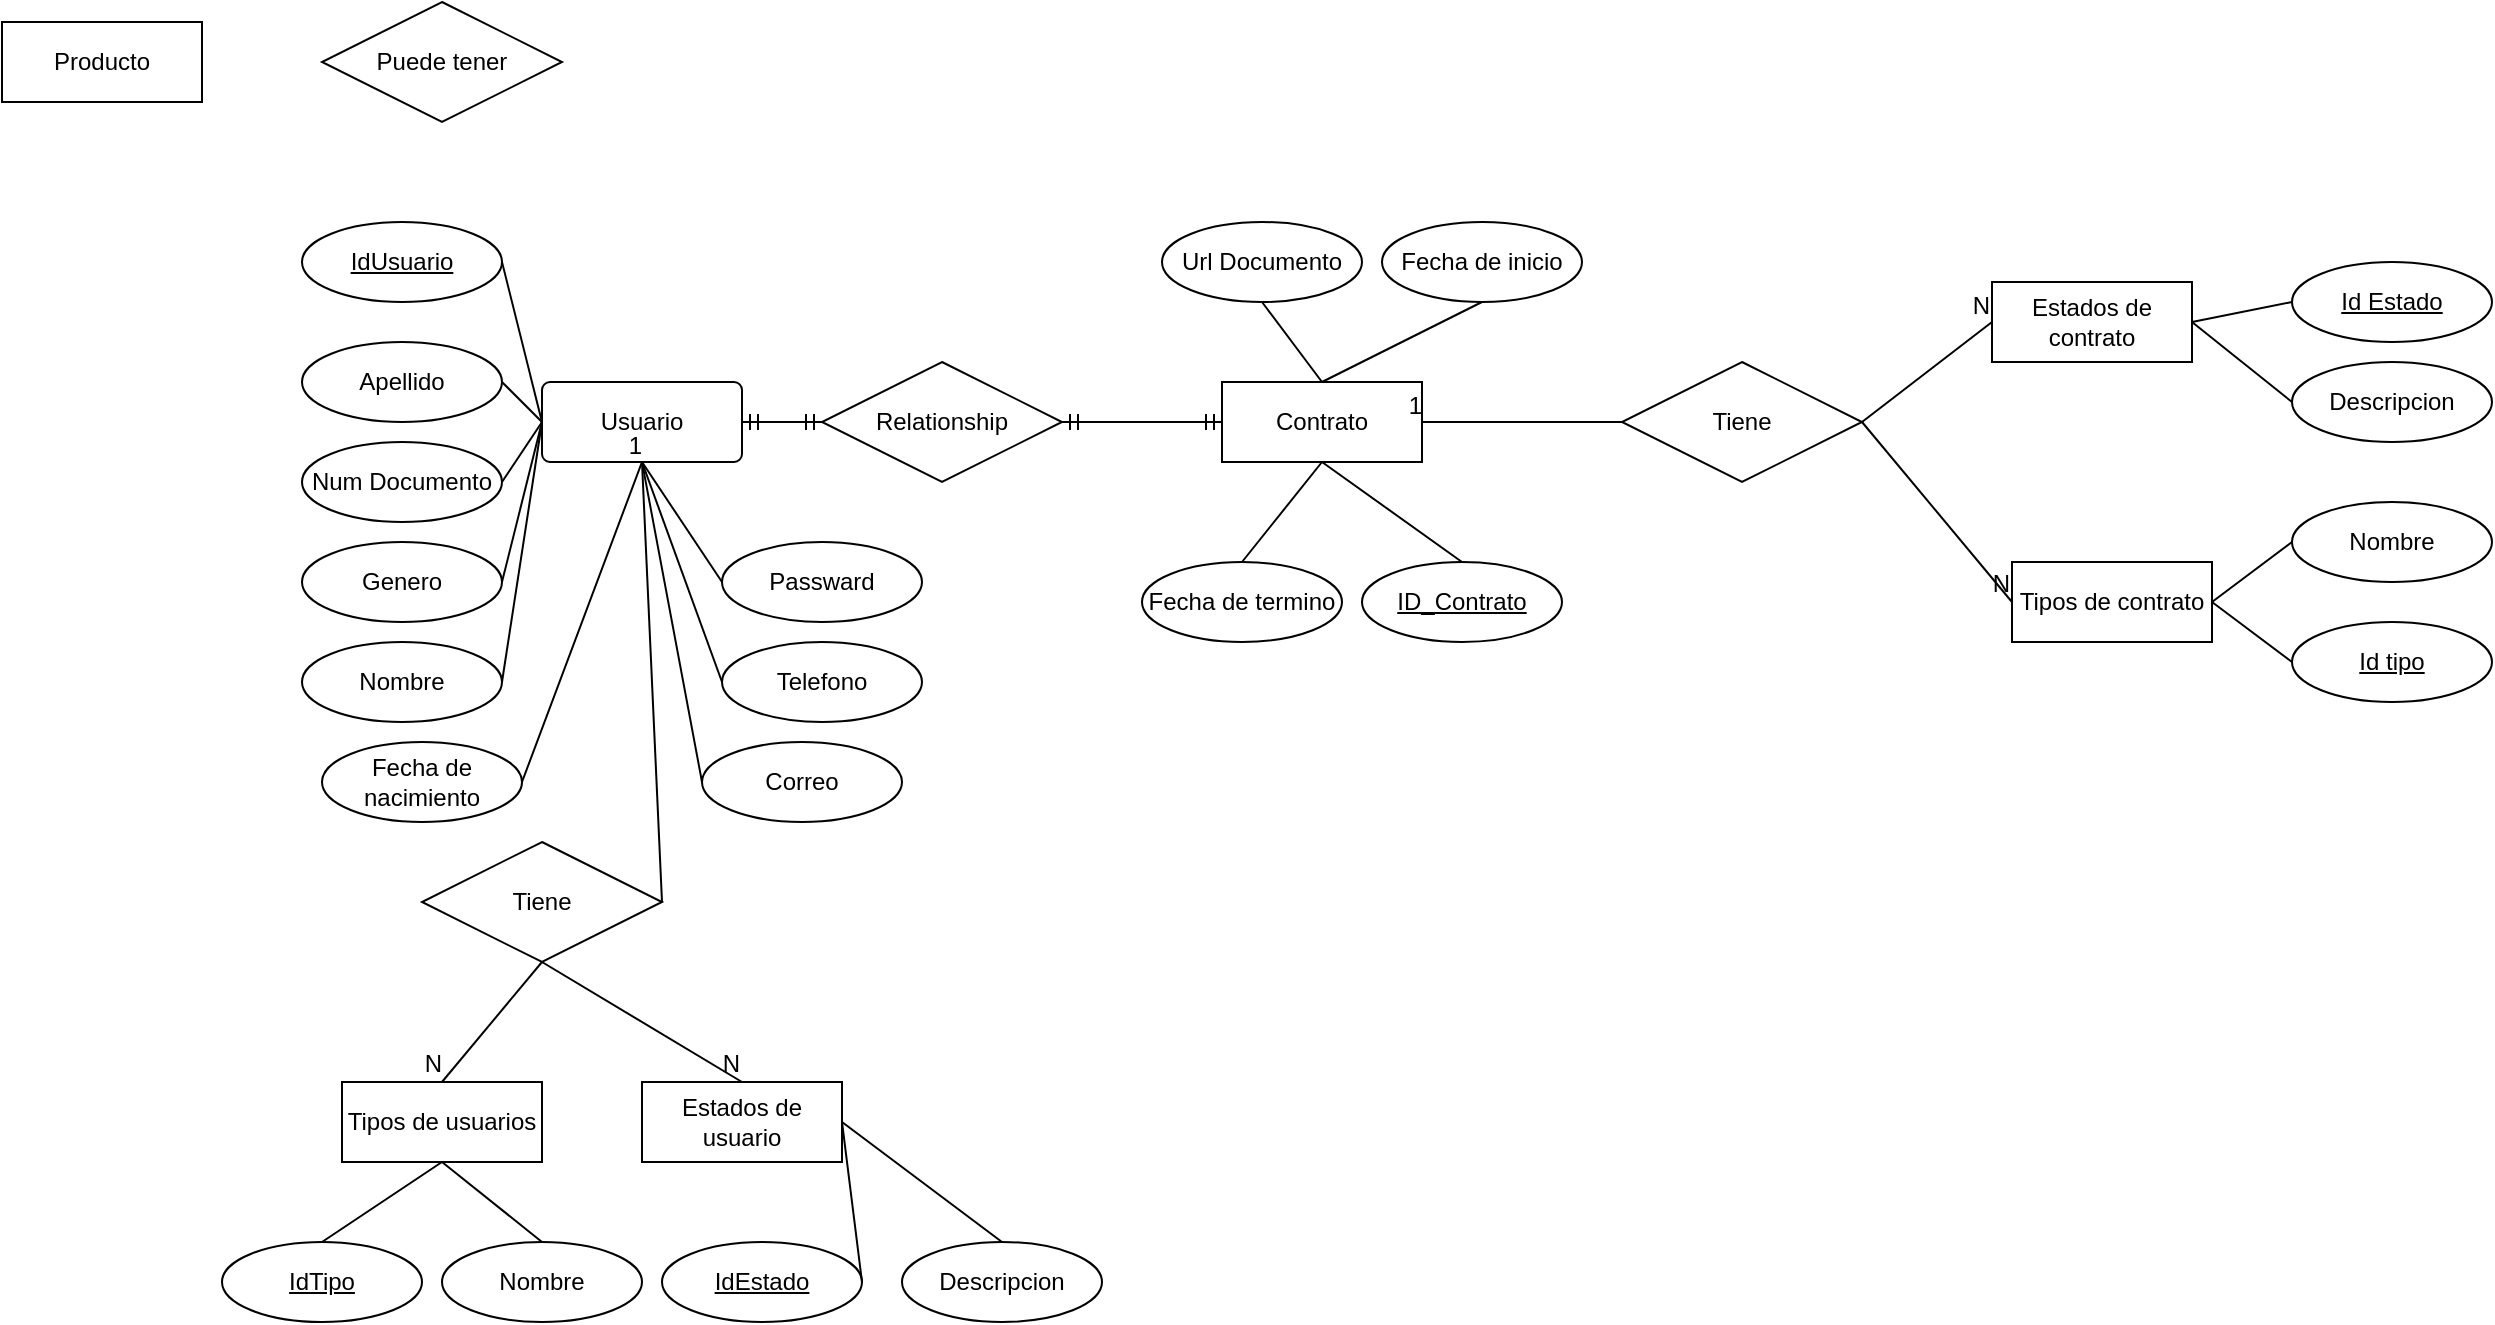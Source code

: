 <mxfile version="15.9.4" type="github">
  <diagram id="R2lEEEUBdFMjLlhIrx00" name="Page-1">
    <mxGraphModel dx="2824" dy="1091" grid="1" gridSize="10" guides="1" tooltips="1" connect="1" arrows="1" fold="1" page="1" pageScale="1" pageWidth="850" pageHeight="1100" math="0" shadow="0" extFonts="Permanent Marker^https://fonts.googleapis.com/css?family=Permanent+Marker">
      <root>
        <mxCell id="0" />
        <mxCell id="1" parent="0" />
        <mxCell id="aYr2zcl_cZT3gbwT4TpR-2" value="Contrato" style="whiteSpace=wrap;html=1;align=center;" vertex="1" parent="1">
          <mxGeometry x="450" y="210" width="100" height="40" as="geometry" />
        </mxCell>
        <mxCell id="aYr2zcl_cZT3gbwT4TpR-3" value="Tiene" style="shape=rhombus;perimeter=rhombusPerimeter;whiteSpace=wrap;html=1;align=center;" vertex="1" parent="1">
          <mxGeometry x="650" y="200" width="120" height="60" as="geometry" />
        </mxCell>
        <mxCell id="aYr2zcl_cZT3gbwT4TpR-4" value="Estados de contrato" style="whiteSpace=wrap;html=1;align=center;" vertex="1" parent="1">
          <mxGeometry x="835" y="160" width="100" height="40" as="geometry" />
        </mxCell>
        <mxCell id="aYr2zcl_cZT3gbwT4TpR-5" value="Tipos de contrato" style="whiteSpace=wrap;html=1;align=center;" vertex="1" parent="1">
          <mxGeometry x="845" y="300" width="100" height="40" as="geometry" />
        </mxCell>
        <mxCell id="aYr2zcl_cZT3gbwT4TpR-14" value="ID_Contrato&lt;br&gt;" style="ellipse;whiteSpace=wrap;html=1;align=center;fontStyle=4;" vertex="1" parent="1">
          <mxGeometry x="520" y="300" width="100" height="40" as="geometry" />
        </mxCell>
        <mxCell id="aYr2zcl_cZT3gbwT4TpR-15" value="Fecha de termino" style="ellipse;whiteSpace=wrap;html=1;align=center;" vertex="1" parent="1">
          <mxGeometry x="410" y="300" width="100" height="40" as="geometry" />
        </mxCell>
        <mxCell id="aYr2zcl_cZT3gbwT4TpR-16" value="Fecha de inicio" style="ellipse;whiteSpace=wrap;html=1;align=center;" vertex="1" parent="1">
          <mxGeometry x="530" y="130" width="100" height="40" as="geometry" />
        </mxCell>
        <mxCell id="aYr2zcl_cZT3gbwT4TpR-17" value="Url Documento" style="ellipse;whiteSpace=wrap;html=1;align=center;" vertex="1" parent="1">
          <mxGeometry x="420" y="130" width="100" height="40" as="geometry" />
        </mxCell>
        <mxCell id="aYr2zcl_cZT3gbwT4TpR-20" value="Descripcion" style="ellipse;whiteSpace=wrap;html=1;align=center;" vertex="1" parent="1">
          <mxGeometry x="985" y="200" width="100" height="40" as="geometry" />
        </mxCell>
        <mxCell id="aYr2zcl_cZT3gbwT4TpR-21" value="Id Estado" style="ellipse;whiteSpace=wrap;html=1;align=center;fontStyle=4;" vertex="1" parent="1">
          <mxGeometry x="985" y="150" width="100" height="40" as="geometry" />
        </mxCell>
        <mxCell id="aYr2zcl_cZT3gbwT4TpR-22" value="Nombre" style="ellipse;whiteSpace=wrap;html=1;align=center;" vertex="1" parent="1">
          <mxGeometry x="985" y="270" width="100" height="40" as="geometry" />
        </mxCell>
        <mxCell id="aYr2zcl_cZT3gbwT4TpR-23" value="Id tipo" style="ellipse;whiteSpace=wrap;html=1;align=center;fontStyle=4;" vertex="1" parent="1">
          <mxGeometry x="985" y="330" width="100" height="40" as="geometry" />
        </mxCell>
        <mxCell id="aYr2zcl_cZT3gbwT4TpR-24" value="" style="endArrow=none;html=1;rounded=0;exitX=0;exitY=0.5;exitDx=0;exitDy=0;entryX=1;entryY=0.5;entryDx=0;entryDy=0;" edge="1" parent="1" source="aYr2zcl_cZT3gbwT4TpR-23" target="aYr2zcl_cZT3gbwT4TpR-5">
          <mxGeometry relative="1" as="geometry">
            <mxPoint x="775" y="420" as="sourcePoint" />
            <mxPoint x="935" y="420" as="targetPoint" />
          </mxGeometry>
        </mxCell>
        <mxCell id="aYr2zcl_cZT3gbwT4TpR-26" value="" style="endArrow=none;html=1;rounded=0;exitX=0;exitY=0.5;exitDx=0;exitDy=0;entryX=1;entryY=0.5;entryDx=0;entryDy=0;" edge="1" parent="1" source="aYr2zcl_cZT3gbwT4TpR-21" target="aYr2zcl_cZT3gbwT4TpR-4">
          <mxGeometry relative="1" as="geometry">
            <mxPoint x="715" y="490" as="sourcePoint" />
            <mxPoint x="875" y="490" as="targetPoint" />
          </mxGeometry>
        </mxCell>
        <mxCell id="aYr2zcl_cZT3gbwT4TpR-29" value="" style="endArrow=none;html=1;rounded=0;entryX=1;entryY=0.5;entryDx=0;entryDy=0;exitX=0;exitY=0.5;exitDx=0;exitDy=0;" edge="1" parent="1" source="aYr2zcl_cZT3gbwT4TpR-3" target="aYr2zcl_cZT3gbwT4TpR-2">
          <mxGeometry relative="1" as="geometry">
            <mxPoint x="520" y="400" as="sourcePoint" />
            <mxPoint x="680" y="400" as="targetPoint" />
          </mxGeometry>
        </mxCell>
        <mxCell id="aYr2zcl_cZT3gbwT4TpR-30" value="1" style="resizable=0;html=1;align=right;verticalAlign=bottom;" connectable="0" vertex="1" parent="aYr2zcl_cZT3gbwT4TpR-29">
          <mxGeometry x="1" relative="1" as="geometry" />
        </mxCell>
        <mxCell id="aYr2zcl_cZT3gbwT4TpR-31" value="" style="endArrow=none;html=1;rounded=0;exitX=1;exitY=0.5;exitDx=0;exitDy=0;entryX=0;entryY=0.5;entryDx=0;entryDy=0;" edge="1" parent="1" source="aYr2zcl_cZT3gbwT4TpR-3" target="aYr2zcl_cZT3gbwT4TpR-4">
          <mxGeometry relative="1" as="geometry">
            <mxPoint x="725" y="119.5" as="sourcePoint" />
            <mxPoint x="885" y="119.5" as="targetPoint" />
          </mxGeometry>
        </mxCell>
        <mxCell id="aYr2zcl_cZT3gbwT4TpR-32" value="N" style="resizable=0;html=1;align=right;verticalAlign=bottom;" connectable="0" vertex="1" parent="aYr2zcl_cZT3gbwT4TpR-31">
          <mxGeometry x="1" relative="1" as="geometry" />
        </mxCell>
        <mxCell id="aYr2zcl_cZT3gbwT4TpR-33" value="" style="endArrow=none;html=1;rounded=0;entryX=0;entryY=0.5;entryDx=0;entryDy=0;exitX=1;exitY=0.5;exitDx=0;exitDy=0;" edge="1" parent="1" source="aYr2zcl_cZT3gbwT4TpR-3" target="aYr2zcl_cZT3gbwT4TpR-5">
          <mxGeometry relative="1" as="geometry">
            <mxPoint x="725" y="120" as="sourcePoint" />
            <mxPoint x="745" y="310" as="targetPoint" />
          </mxGeometry>
        </mxCell>
        <mxCell id="aYr2zcl_cZT3gbwT4TpR-34" value="N" style="resizable=0;html=1;align=right;verticalAlign=bottom;" connectable="0" vertex="1" parent="aYr2zcl_cZT3gbwT4TpR-33">
          <mxGeometry x="1" relative="1" as="geometry" />
        </mxCell>
        <mxCell id="aYr2zcl_cZT3gbwT4TpR-35" value="" style="endArrow=none;html=1;rounded=0;exitX=0;exitY=0.5;exitDx=0;exitDy=0;entryX=1;entryY=0.5;entryDx=0;entryDy=0;" edge="1" parent="1" source="aYr2zcl_cZT3gbwT4TpR-20" target="aYr2zcl_cZT3gbwT4TpR-4">
          <mxGeometry relative="1" as="geometry">
            <mxPoint x="985" y="219.5" as="sourcePoint" />
            <mxPoint x="1145" y="219.5" as="targetPoint" />
          </mxGeometry>
        </mxCell>
        <mxCell id="aYr2zcl_cZT3gbwT4TpR-36" value="" style="endArrow=none;html=1;rounded=0;exitX=1;exitY=0.5;exitDx=0;exitDy=0;entryX=0;entryY=0.5;entryDx=0;entryDy=0;" edge="1" parent="1" source="aYr2zcl_cZT3gbwT4TpR-5" target="aYr2zcl_cZT3gbwT4TpR-22">
          <mxGeometry relative="1" as="geometry">
            <mxPoint x="735" y="510" as="sourcePoint" />
            <mxPoint x="895" y="510" as="targetPoint" />
          </mxGeometry>
        </mxCell>
        <mxCell id="aYr2zcl_cZT3gbwT4TpR-37" value="" style="endArrow=none;html=1;rounded=0;exitX=0.5;exitY=1;exitDx=0;exitDy=0;entryX=0.5;entryY=0;entryDx=0;entryDy=0;" edge="1" parent="1" source="aYr2zcl_cZT3gbwT4TpR-16" target="aYr2zcl_cZT3gbwT4TpR-2">
          <mxGeometry relative="1" as="geometry">
            <mxPoint x="900" y="140" as="sourcePoint" />
            <mxPoint x="810" y="180" as="targetPoint" />
            <Array as="points" />
          </mxGeometry>
        </mxCell>
        <mxCell id="aYr2zcl_cZT3gbwT4TpR-38" value="" style="endArrow=none;html=1;rounded=0;exitX=0.5;exitY=1;exitDx=0;exitDy=0;entryX=0.5;entryY=0;entryDx=0;entryDy=0;" edge="1" parent="1" source="aYr2zcl_cZT3gbwT4TpR-17" target="aYr2zcl_cZT3gbwT4TpR-2">
          <mxGeometry relative="1" as="geometry">
            <mxPoint x="910" y="150" as="sourcePoint" />
            <mxPoint x="820" y="190" as="targetPoint" />
          </mxGeometry>
        </mxCell>
        <mxCell id="aYr2zcl_cZT3gbwT4TpR-39" value="" style="endArrow=none;html=1;rounded=0;exitX=0.5;exitY=0;exitDx=0;exitDy=0;entryX=0.5;entryY=1;entryDx=0;entryDy=0;" edge="1" parent="1" source="aYr2zcl_cZT3gbwT4TpR-15" target="aYr2zcl_cZT3gbwT4TpR-2">
          <mxGeometry relative="1" as="geometry">
            <mxPoint x="920" y="160" as="sourcePoint" />
            <mxPoint x="830" y="200" as="targetPoint" />
          </mxGeometry>
        </mxCell>
        <mxCell id="aYr2zcl_cZT3gbwT4TpR-40" value="" style="endArrow=none;html=1;rounded=0;exitX=0.5;exitY=0;exitDx=0;exitDy=0;entryX=0.5;entryY=1;entryDx=0;entryDy=0;" edge="1" parent="1" source="aYr2zcl_cZT3gbwT4TpR-14" target="aYr2zcl_cZT3gbwT4TpR-2">
          <mxGeometry relative="1" as="geometry">
            <mxPoint x="930" y="170" as="sourcePoint" />
            <mxPoint x="840" y="210" as="targetPoint" />
          </mxGeometry>
        </mxCell>
        <mxCell id="aYr2zcl_cZT3gbwT4TpR-41" value="Relationship" style="shape=rhombus;perimeter=rhombusPerimeter;whiteSpace=wrap;html=1;align=center;" vertex="1" parent="1">
          <mxGeometry x="250" y="200" width="120" height="60" as="geometry" />
        </mxCell>
        <mxCell id="aYr2zcl_cZT3gbwT4TpR-42" value="Usuario" style="rounded=1;arcSize=10;whiteSpace=wrap;html=1;align=center;" vertex="1" parent="1">
          <mxGeometry x="110" y="210" width="100" height="40" as="geometry" />
        </mxCell>
        <mxCell id="aYr2zcl_cZT3gbwT4TpR-43" value="Tiene" style="shape=rhombus;perimeter=rhombusPerimeter;whiteSpace=wrap;html=1;align=center;" vertex="1" parent="1">
          <mxGeometry x="50" y="440" width="120" height="60" as="geometry" />
        </mxCell>
        <mxCell id="aYr2zcl_cZT3gbwT4TpR-44" value="Tipos de usuarios" style="whiteSpace=wrap;html=1;align=center;" vertex="1" parent="1">
          <mxGeometry x="10" y="560" width="100" height="40" as="geometry" />
        </mxCell>
        <mxCell id="aYr2zcl_cZT3gbwT4TpR-45" value="Estados de usuario" style="whiteSpace=wrap;html=1;align=center;" vertex="1" parent="1">
          <mxGeometry x="160" y="560" width="100" height="40" as="geometry" />
        </mxCell>
        <mxCell id="aYr2zcl_cZT3gbwT4TpR-46" value="" style="endArrow=none;html=1;rounded=0;entryX=0.5;entryY=1;entryDx=0;entryDy=0;exitX=1;exitY=0.5;exitDx=0;exitDy=0;" edge="1" parent="1" source="aYr2zcl_cZT3gbwT4TpR-43" target="aYr2zcl_cZT3gbwT4TpR-42">
          <mxGeometry relative="1" as="geometry">
            <mxPoint x="100" y="510" as="sourcePoint" />
            <mxPoint x="260" y="510" as="targetPoint" />
          </mxGeometry>
        </mxCell>
        <mxCell id="aYr2zcl_cZT3gbwT4TpR-47" value="1" style="resizable=0;html=1;align=right;verticalAlign=bottom;" connectable="0" vertex="1" parent="aYr2zcl_cZT3gbwT4TpR-46">
          <mxGeometry x="1" relative="1" as="geometry" />
        </mxCell>
        <mxCell id="aYr2zcl_cZT3gbwT4TpR-48" value="" style="endArrow=none;html=1;rounded=0;exitX=0.5;exitY=1;exitDx=0;exitDy=0;entryX=0.5;entryY=0;entryDx=0;entryDy=0;" edge="1" parent="1" source="aYr2zcl_cZT3gbwT4TpR-43" target="aYr2zcl_cZT3gbwT4TpR-44">
          <mxGeometry relative="1" as="geometry">
            <mxPoint x="70" y="500" as="sourcePoint" />
            <mxPoint x="230" y="500" as="targetPoint" />
          </mxGeometry>
        </mxCell>
        <mxCell id="aYr2zcl_cZT3gbwT4TpR-49" value="N" style="resizable=0;html=1;align=right;verticalAlign=bottom;" connectable="0" vertex="1" parent="aYr2zcl_cZT3gbwT4TpR-48">
          <mxGeometry x="1" relative="1" as="geometry" />
        </mxCell>
        <mxCell id="aYr2zcl_cZT3gbwT4TpR-55" value="" style="edgeStyle=entityRelationEdgeStyle;fontSize=12;html=1;endArrow=ERmandOne;startArrow=ERmandOne;rounded=0;entryX=0;entryY=0.5;entryDx=0;entryDy=0;exitX=1;exitY=0.5;exitDx=0;exitDy=0;" edge="1" parent="1" source="aYr2zcl_cZT3gbwT4TpR-41" target="aYr2zcl_cZT3gbwT4TpR-2">
          <mxGeometry width="100" height="100" relative="1" as="geometry">
            <mxPoint x="140" y="670" as="sourcePoint" />
            <mxPoint x="240" y="570" as="targetPoint" />
          </mxGeometry>
        </mxCell>
        <mxCell id="aYr2zcl_cZT3gbwT4TpR-56" value="" style="edgeStyle=entityRelationEdgeStyle;fontSize=12;html=1;endArrow=ERmandOne;startArrow=ERmandOne;rounded=0;entryX=0;entryY=0.5;entryDx=0;entryDy=0;exitX=1;exitY=0.5;exitDx=0;exitDy=0;" edge="1" parent="1" source="aYr2zcl_cZT3gbwT4TpR-42" target="aYr2zcl_cZT3gbwT4TpR-41">
          <mxGeometry width="100" height="100" relative="1" as="geometry">
            <mxPoint x="380" y="240" as="sourcePoint" />
            <mxPoint x="460" y="240" as="targetPoint" />
          </mxGeometry>
        </mxCell>
        <mxCell id="aYr2zcl_cZT3gbwT4TpR-57" value="IdTipo" style="ellipse;whiteSpace=wrap;html=1;align=center;fontStyle=4;" vertex="1" parent="1">
          <mxGeometry x="-50" y="640" width="100" height="40" as="geometry" />
        </mxCell>
        <mxCell id="aYr2zcl_cZT3gbwT4TpR-58" value="Nombre" style="ellipse;whiteSpace=wrap;html=1;align=center;" vertex="1" parent="1">
          <mxGeometry x="60" y="640" width="100" height="40" as="geometry" />
        </mxCell>
        <mxCell id="aYr2zcl_cZT3gbwT4TpR-59" value="IdEstado" style="ellipse;whiteSpace=wrap;html=1;align=center;fontStyle=4;" vertex="1" parent="1">
          <mxGeometry x="170" y="640" width="100" height="40" as="geometry" />
        </mxCell>
        <mxCell id="aYr2zcl_cZT3gbwT4TpR-60" value="Descripcion" style="ellipse;whiteSpace=wrap;html=1;align=center;" vertex="1" parent="1">
          <mxGeometry x="290" y="640" width="100" height="40" as="geometry" />
        </mxCell>
        <mxCell id="aYr2zcl_cZT3gbwT4TpR-61" value="" style="endArrow=none;html=1;rounded=0;exitX=1;exitY=0.5;exitDx=0;exitDy=0;entryX=0.5;entryY=0;entryDx=0;entryDy=0;" edge="1" parent="1" source="aYr2zcl_cZT3gbwT4TpR-45" target="aYr2zcl_cZT3gbwT4TpR-60">
          <mxGeometry relative="1" as="geometry">
            <mxPoint x="110" y="710" as="sourcePoint" />
            <mxPoint x="270" y="710" as="targetPoint" />
          </mxGeometry>
        </mxCell>
        <mxCell id="aYr2zcl_cZT3gbwT4TpR-62" value="" style="endArrow=none;html=1;rounded=0;exitX=1;exitY=0.5;exitDx=0;exitDy=0;entryX=1;entryY=0.5;entryDx=0;entryDy=0;" edge="1" parent="1" source="aYr2zcl_cZT3gbwT4TpR-45" target="aYr2zcl_cZT3gbwT4TpR-59">
          <mxGeometry relative="1" as="geometry">
            <mxPoint x="270" y="590" as="sourcePoint" />
            <mxPoint x="320" y="580" as="targetPoint" />
          </mxGeometry>
        </mxCell>
        <mxCell id="aYr2zcl_cZT3gbwT4TpR-63" value="" style="endArrow=none;html=1;rounded=0;exitX=0.5;exitY=1;exitDx=0;exitDy=0;entryX=0.5;entryY=0;entryDx=0;entryDy=0;" edge="1" parent="1" source="aYr2zcl_cZT3gbwT4TpR-44" target="aYr2zcl_cZT3gbwT4TpR-58">
          <mxGeometry relative="1" as="geometry">
            <mxPoint x="280" y="600" as="sourcePoint" />
            <mxPoint x="330" y="590" as="targetPoint" />
          </mxGeometry>
        </mxCell>
        <mxCell id="aYr2zcl_cZT3gbwT4TpR-64" value="" style="endArrow=none;html=1;rounded=0;exitX=0.5;exitY=1;exitDx=0;exitDy=0;entryX=0.5;entryY=0;entryDx=0;entryDy=0;" edge="1" parent="1" source="aYr2zcl_cZT3gbwT4TpR-44" target="aYr2zcl_cZT3gbwT4TpR-57">
          <mxGeometry relative="1" as="geometry">
            <mxPoint x="290" y="610" as="sourcePoint" />
            <mxPoint x="340" y="600" as="targetPoint" />
          </mxGeometry>
        </mxCell>
        <mxCell id="aYr2zcl_cZT3gbwT4TpR-65" value="IdUsuario" style="ellipse;whiteSpace=wrap;html=1;align=center;fontStyle=4;" vertex="1" parent="1">
          <mxGeometry x="-10" y="130" width="100" height="40" as="geometry" />
        </mxCell>
        <mxCell id="aYr2zcl_cZT3gbwT4TpR-66" value="Correo" style="ellipse;whiteSpace=wrap;html=1;align=center;" vertex="1" parent="1">
          <mxGeometry x="190" y="390" width="100" height="40" as="geometry" />
        </mxCell>
        <mxCell id="aYr2zcl_cZT3gbwT4TpR-67" value="Genero" style="ellipse;whiteSpace=wrap;html=1;align=center;" vertex="1" parent="1">
          <mxGeometry x="-10" y="290" width="100" height="40" as="geometry" />
        </mxCell>
        <mxCell id="aYr2zcl_cZT3gbwT4TpR-68" value="Fecha de nacimiento" style="ellipse;whiteSpace=wrap;html=1;align=center;direction=west;" vertex="1" parent="1">
          <mxGeometry y="390" width="100" height="40" as="geometry" />
        </mxCell>
        <mxCell id="aYr2zcl_cZT3gbwT4TpR-69" value="Apellido" style="ellipse;whiteSpace=wrap;html=1;align=center;" vertex="1" parent="1">
          <mxGeometry x="-10" y="190" width="100" height="40" as="geometry" />
        </mxCell>
        <mxCell id="aYr2zcl_cZT3gbwT4TpR-70" value="Nombre" style="ellipse;whiteSpace=wrap;html=1;align=center;" vertex="1" parent="1">
          <mxGeometry x="-10" y="340" width="100" height="40" as="geometry" />
        </mxCell>
        <mxCell id="aYr2zcl_cZT3gbwT4TpR-71" value="Num Documento" style="ellipse;whiteSpace=wrap;html=1;align=center;" vertex="1" parent="1">
          <mxGeometry x="-10" y="240" width="100" height="40" as="geometry" />
        </mxCell>
        <mxCell id="aYr2zcl_cZT3gbwT4TpR-72" value="Telefono" style="ellipse;whiteSpace=wrap;html=1;align=center;" vertex="1" parent="1">
          <mxGeometry x="200" y="340" width="100" height="40" as="geometry" />
        </mxCell>
        <mxCell id="aYr2zcl_cZT3gbwT4TpR-73" value="Passward" style="ellipse;whiteSpace=wrap;html=1;align=center;" vertex="1" parent="1">
          <mxGeometry x="200" y="290" width="100" height="40" as="geometry" />
        </mxCell>
        <mxCell id="aYr2zcl_cZT3gbwT4TpR-74" value="" style="endArrow=none;html=1;rounded=0;exitX=1;exitY=0.5;exitDx=0;exitDy=0;entryX=0;entryY=0.5;entryDx=0;entryDy=0;" edge="1" parent="1" source="aYr2zcl_cZT3gbwT4TpR-69" target="aYr2zcl_cZT3gbwT4TpR-42">
          <mxGeometry relative="1" as="geometry">
            <mxPoint x="90" y="460" as="sourcePoint" />
            <mxPoint x="140" y="500" as="targetPoint" />
          </mxGeometry>
        </mxCell>
        <mxCell id="aYr2zcl_cZT3gbwT4TpR-75" value="" style="endArrow=none;html=1;rounded=0;exitX=1;exitY=0.5;exitDx=0;exitDy=0;entryX=0;entryY=0.5;entryDx=0;entryDy=0;" edge="1" parent="1" source="aYr2zcl_cZT3gbwT4TpR-71" target="aYr2zcl_cZT3gbwT4TpR-42">
          <mxGeometry relative="1" as="geometry">
            <mxPoint x="100" y="470" as="sourcePoint" />
            <mxPoint x="150" y="510" as="targetPoint" />
          </mxGeometry>
        </mxCell>
        <mxCell id="aYr2zcl_cZT3gbwT4TpR-76" value="" style="endArrow=none;html=1;rounded=0;exitX=1;exitY=0.5;exitDx=0;exitDy=0;entryX=0;entryY=0.5;entryDx=0;entryDy=0;" edge="1" parent="1" source="aYr2zcl_cZT3gbwT4TpR-65" target="aYr2zcl_cZT3gbwT4TpR-42">
          <mxGeometry relative="1" as="geometry">
            <mxPoint x="100" y="220" as="sourcePoint" />
            <mxPoint x="120" y="240" as="targetPoint" />
          </mxGeometry>
        </mxCell>
        <mxCell id="aYr2zcl_cZT3gbwT4TpR-77" value="" style="endArrow=none;html=1;rounded=0;entryX=0;entryY=0.5;entryDx=0;entryDy=0;exitX=1;exitY=0.5;exitDx=0;exitDy=0;" edge="1" parent="1" source="aYr2zcl_cZT3gbwT4TpR-67" target="aYr2zcl_cZT3gbwT4TpR-42">
          <mxGeometry relative="1" as="geometry">
            <mxPoint x="100" y="280" as="sourcePoint" />
            <mxPoint x="120" y="240" as="targetPoint" />
          </mxGeometry>
        </mxCell>
        <mxCell id="aYr2zcl_cZT3gbwT4TpR-78" value="" style="endArrow=none;html=1;rounded=0;exitX=1;exitY=0.5;exitDx=0;exitDy=0;entryX=0;entryY=0.5;entryDx=0;entryDy=0;" edge="1" parent="1" source="aYr2zcl_cZT3gbwT4TpR-70" target="aYr2zcl_cZT3gbwT4TpR-42">
          <mxGeometry relative="1" as="geometry">
            <mxPoint x="100" y="160" as="sourcePoint" />
            <mxPoint x="170" y="180" as="targetPoint" />
          </mxGeometry>
        </mxCell>
        <mxCell id="aYr2zcl_cZT3gbwT4TpR-79" value="" style="endArrow=none;html=1;rounded=0;exitX=0.5;exitY=1;exitDx=0;exitDy=0;entryX=0;entryY=0.5;entryDx=0;entryDy=0;" edge="1" parent="1" source="aYr2zcl_cZT3gbwT4TpR-42" target="aYr2zcl_cZT3gbwT4TpR-73">
          <mxGeometry relative="1" as="geometry">
            <mxPoint x="100" y="160" as="sourcePoint" />
            <mxPoint x="150" y="140" as="targetPoint" />
          </mxGeometry>
        </mxCell>
        <mxCell id="aYr2zcl_cZT3gbwT4TpR-83" value="" style="endArrow=none;html=1;rounded=0;exitX=0.5;exitY=1;exitDx=0;exitDy=0;entryX=0;entryY=0.5;entryDx=0;entryDy=0;" edge="1" parent="1" source="aYr2zcl_cZT3gbwT4TpR-42" target="aYr2zcl_cZT3gbwT4TpR-68">
          <mxGeometry relative="1" as="geometry">
            <mxPoint x="120" y="240" as="sourcePoint" />
            <mxPoint x="124.645" y="164.142" as="targetPoint" />
          </mxGeometry>
        </mxCell>
        <mxCell id="aYr2zcl_cZT3gbwT4TpR-84" value="" style="endArrow=none;html=1;rounded=0;exitX=0.5;exitY=1;exitDx=0;exitDy=0;entryX=0;entryY=0.5;entryDx=0;entryDy=0;" edge="1" parent="1" source="aYr2zcl_cZT3gbwT4TpR-42" target="aYr2zcl_cZT3gbwT4TpR-66">
          <mxGeometry relative="1" as="geometry">
            <mxPoint x="170" y="260" as="sourcePoint" />
            <mxPoint x="260" y="370" as="targetPoint" />
          </mxGeometry>
        </mxCell>
        <mxCell id="aYr2zcl_cZT3gbwT4TpR-85" value="" style="endArrow=none;html=1;rounded=0;exitX=0.5;exitY=1;exitDx=0;exitDy=0;entryX=0;entryY=0.5;entryDx=0;entryDy=0;" edge="1" parent="1" source="aYr2zcl_cZT3gbwT4TpR-42" target="aYr2zcl_cZT3gbwT4TpR-72">
          <mxGeometry relative="1" as="geometry">
            <mxPoint x="170" y="260" as="sourcePoint" />
            <mxPoint x="260" y="350" as="targetPoint" />
          </mxGeometry>
        </mxCell>
        <mxCell id="aYr2zcl_cZT3gbwT4TpR-86" value="" style="endArrow=none;html=1;rounded=0;exitX=0.5;exitY=1;exitDx=0;exitDy=0;entryX=0.5;entryY=0;entryDx=0;entryDy=0;" edge="1" parent="1" source="aYr2zcl_cZT3gbwT4TpR-43" target="aYr2zcl_cZT3gbwT4TpR-45">
          <mxGeometry relative="1" as="geometry">
            <mxPoint x="110.0" y="310" as="sourcePoint" />
            <mxPoint x="70.0" y="570.0" as="targetPoint" />
          </mxGeometry>
        </mxCell>
        <mxCell id="aYr2zcl_cZT3gbwT4TpR-87" value="N" style="resizable=0;html=1;align=right;verticalAlign=bottom;" connectable="0" vertex="1" parent="aYr2zcl_cZT3gbwT4TpR-86">
          <mxGeometry x="1" relative="1" as="geometry" />
        </mxCell>
        <mxCell id="aYr2zcl_cZT3gbwT4TpR-90" value="Puede tener" style="shape=rhombus;perimeter=rhombusPerimeter;whiteSpace=wrap;html=1;align=center;" vertex="1" parent="1">
          <mxGeometry y="20" width="120" height="60" as="geometry" />
        </mxCell>
        <mxCell id="aYr2zcl_cZT3gbwT4TpR-91" value="Producto" style="whiteSpace=wrap;html=1;align=center;" vertex="1" parent="1">
          <mxGeometry x="-160" y="30" width="100" height="40" as="geometry" />
        </mxCell>
      </root>
    </mxGraphModel>
  </diagram>
</mxfile>
